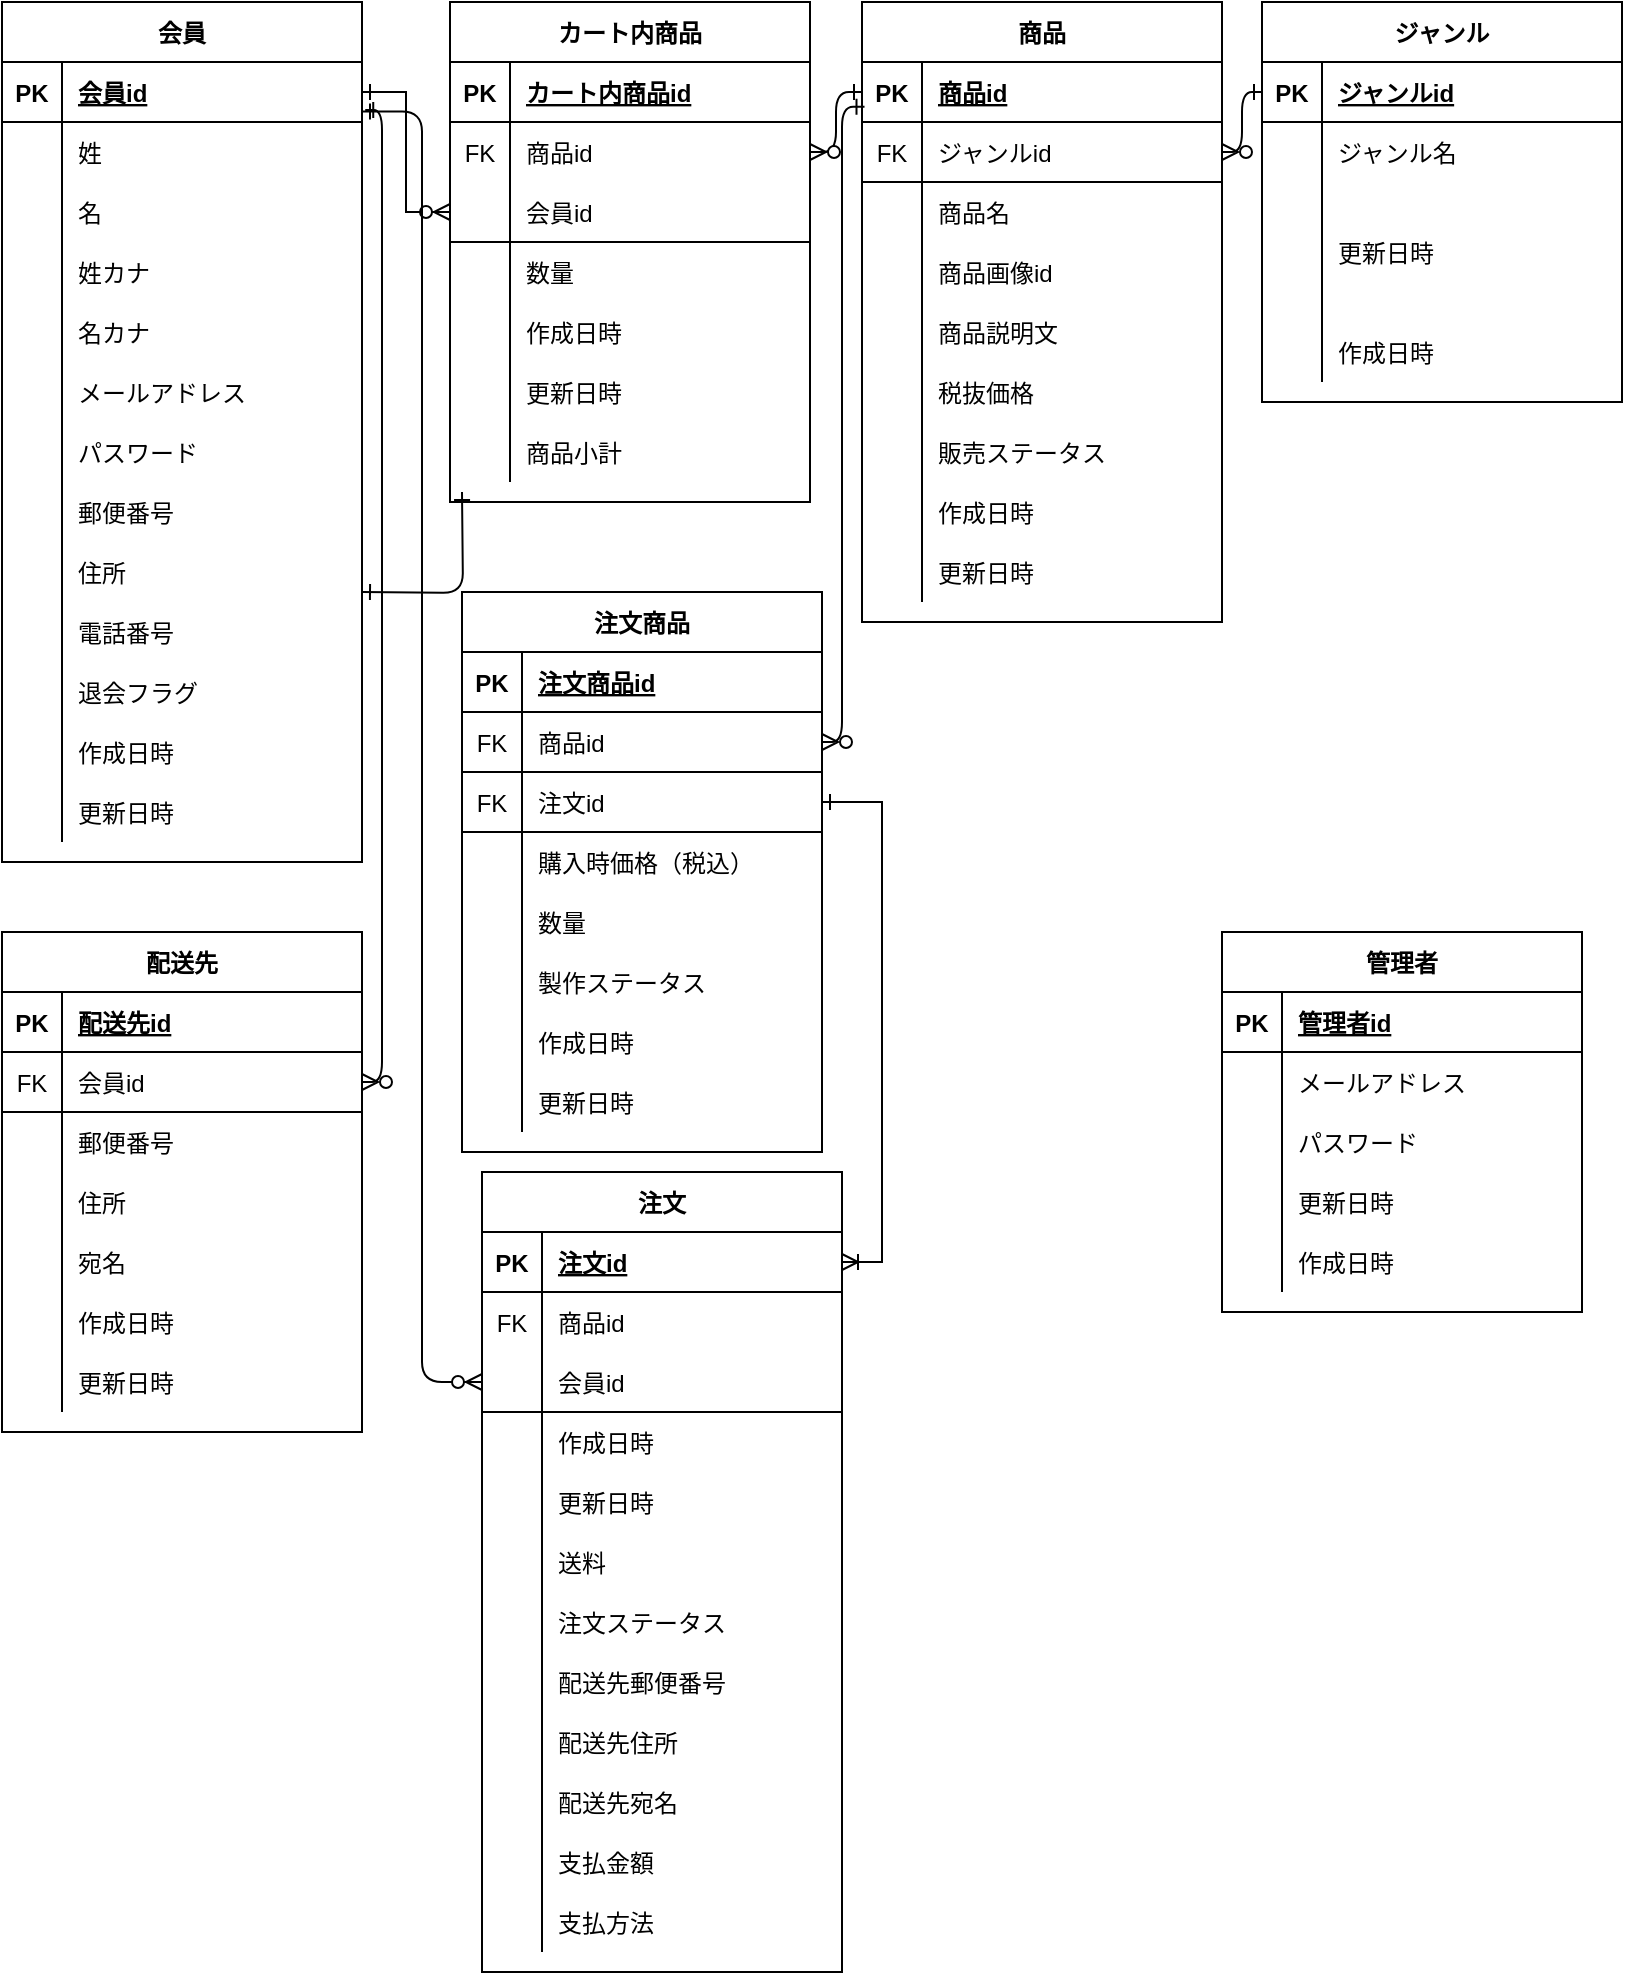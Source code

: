 <mxfile version="14.8.6" type="github">
  <diagram id="K5lIXUT32p8uXnv0bPLn" name="Page-1">
    <mxGraphModel dx="1038" dy="547" grid="1" gridSize="10" guides="1" tooltips="1" connect="1" arrows="1" fold="1" page="1" pageScale="1" pageWidth="827" pageHeight="1169" math="0" shadow="0">
      <root>
        <mxCell id="0" />
        <mxCell id="1" parent="0" />
        <mxCell id="VPEwx-q7KFhS5goN6XgM-53" value="会員" style="shape=table;startSize=30;container=1;collapsible=1;childLayout=tableLayout;fixedRows=1;rowLines=0;fontStyle=1;align=center;resizeLast=1;" parent="1" vertex="1">
          <mxGeometry x="10" y="25" width="180" height="430" as="geometry" />
        </mxCell>
        <mxCell id="VPEwx-q7KFhS5goN6XgM-54" value="" style="shape=partialRectangle;collapsible=0;dropTarget=0;pointerEvents=0;fillColor=none;top=0;left=0;bottom=1;right=0;points=[[0,0.5],[1,0.5]];portConstraint=eastwest;" parent="VPEwx-q7KFhS5goN6XgM-53" vertex="1">
          <mxGeometry y="30" width="180" height="30" as="geometry" />
        </mxCell>
        <mxCell id="VPEwx-q7KFhS5goN6XgM-55" value="PK" style="shape=partialRectangle;connectable=0;fillColor=none;top=0;left=0;bottom=0;right=0;fontStyle=1;overflow=hidden;" parent="VPEwx-q7KFhS5goN6XgM-54" vertex="1">
          <mxGeometry width="30" height="30" as="geometry" />
        </mxCell>
        <mxCell id="VPEwx-q7KFhS5goN6XgM-56" value="会員id" style="shape=partialRectangle;connectable=0;fillColor=none;top=0;left=0;bottom=0;right=0;align=left;spacingLeft=6;fontStyle=5;overflow=hidden;" parent="VPEwx-q7KFhS5goN6XgM-54" vertex="1">
          <mxGeometry x="30" width="150" height="30" as="geometry" />
        </mxCell>
        <mxCell id="VPEwx-q7KFhS5goN6XgM-57" value="" style="shape=partialRectangle;collapsible=0;dropTarget=0;pointerEvents=0;fillColor=none;top=0;left=0;bottom=0;right=0;points=[[0,0.5],[1,0.5]];portConstraint=eastwest;" parent="VPEwx-q7KFhS5goN6XgM-53" vertex="1">
          <mxGeometry y="60" width="180" height="30" as="geometry" />
        </mxCell>
        <mxCell id="VPEwx-q7KFhS5goN6XgM-58" value="" style="shape=partialRectangle;connectable=0;fillColor=none;top=0;left=0;bottom=0;right=0;editable=1;overflow=hidden;" parent="VPEwx-q7KFhS5goN6XgM-57" vertex="1">
          <mxGeometry width="30" height="30" as="geometry" />
        </mxCell>
        <mxCell id="VPEwx-q7KFhS5goN6XgM-59" value="姓" style="shape=partialRectangle;connectable=0;fillColor=none;top=0;left=0;bottom=0;right=0;align=left;spacingLeft=6;overflow=hidden;" parent="VPEwx-q7KFhS5goN6XgM-57" vertex="1">
          <mxGeometry x="30" width="150" height="30" as="geometry" />
        </mxCell>
        <mxCell id="VPEwx-q7KFhS5goN6XgM-60" value="" style="shape=partialRectangle;collapsible=0;dropTarget=0;pointerEvents=0;fillColor=none;top=0;left=0;bottom=0;right=0;points=[[0,0.5],[1,0.5]];portConstraint=eastwest;" parent="VPEwx-q7KFhS5goN6XgM-53" vertex="1">
          <mxGeometry y="90" width="180" height="30" as="geometry" />
        </mxCell>
        <mxCell id="VPEwx-q7KFhS5goN6XgM-61" value="" style="shape=partialRectangle;connectable=0;fillColor=none;top=0;left=0;bottom=0;right=0;editable=1;overflow=hidden;" parent="VPEwx-q7KFhS5goN6XgM-60" vertex="1">
          <mxGeometry width="30" height="30" as="geometry" />
        </mxCell>
        <mxCell id="VPEwx-q7KFhS5goN6XgM-62" value="名" style="shape=partialRectangle;connectable=0;fillColor=none;top=0;left=0;bottom=0;right=0;align=left;spacingLeft=6;overflow=hidden;" parent="VPEwx-q7KFhS5goN6XgM-60" vertex="1">
          <mxGeometry x="30" width="150" height="30" as="geometry" />
        </mxCell>
        <mxCell id="VPEwx-q7KFhS5goN6XgM-44" value="" style="shape=partialRectangle;collapsible=0;dropTarget=0;pointerEvents=0;fillColor=none;top=0;left=0;bottom=0;right=0;points=[[0,0.5],[1,0.5]];portConstraint=eastwest;" parent="VPEwx-q7KFhS5goN6XgM-53" vertex="1">
          <mxGeometry y="120" width="180" height="30" as="geometry" />
        </mxCell>
        <mxCell id="VPEwx-q7KFhS5goN6XgM-45" value="" style="shape=partialRectangle;connectable=0;fillColor=none;top=0;left=0;bottom=0;right=0;editable=1;overflow=hidden;" parent="VPEwx-q7KFhS5goN6XgM-44" vertex="1">
          <mxGeometry width="30" height="30" as="geometry" />
        </mxCell>
        <mxCell id="VPEwx-q7KFhS5goN6XgM-46" value="姓カナ" style="shape=partialRectangle;connectable=0;fillColor=none;top=0;left=0;bottom=0;right=0;align=left;spacingLeft=6;overflow=hidden;" parent="VPEwx-q7KFhS5goN6XgM-44" vertex="1">
          <mxGeometry x="30" width="150" height="30" as="geometry" />
        </mxCell>
        <mxCell id="VPEwx-q7KFhS5goN6XgM-47" value="" style="shape=partialRectangle;collapsible=0;dropTarget=0;pointerEvents=0;fillColor=none;top=0;left=0;bottom=0;right=0;points=[[0,0.5],[1,0.5]];portConstraint=eastwest;" parent="VPEwx-q7KFhS5goN6XgM-53" vertex="1">
          <mxGeometry y="150" width="180" height="30" as="geometry" />
        </mxCell>
        <mxCell id="VPEwx-q7KFhS5goN6XgM-48" value="" style="shape=partialRectangle;connectable=0;fillColor=none;top=0;left=0;bottom=0;right=0;editable=1;overflow=hidden;" parent="VPEwx-q7KFhS5goN6XgM-47" vertex="1">
          <mxGeometry width="30" height="30" as="geometry" />
        </mxCell>
        <mxCell id="VPEwx-q7KFhS5goN6XgM-49" value="名カナ" style="shape=partialRectangle;connectable=0;fillColor=none;top=0;left=0;bottom=0;right=0;align=left;spacingLeft=6;overflow=hidden;" parent="VPEwx-q7KFhS5goN6XgM-47" vertex="1">
          <mxGeometry x="30" width="150" height="30" as="geometry" />
        </mxCell>
        <mxCell id="VPEwx-q7KFhS5goN6XgM-50" value="" style="shape=partialRectangle;collapsible=0;dropTarget=0;pointerEvents=0;fillColor=none;top=0;left=0;bottom=0;right=0;points=[[0,0.5],[1,0.5]];portConstraint=eastwest;" parent="VPEwx-q7KFhS5goN6XgM-53" vertex="1">
          <mxGeometry y="180" width="180" height="30" as="geometry" />
        </mxCell>
        <mxCell id="VPEwx-q7KFhS5goN6XgM-51" value="" style="shape=partialRectangle;connectable=0;fillColor=none;top=0;left=0;bottom=0;right=0;editable=1;overflow=hidden;" parent="VPEwx-q7KFhS5goN6XgM-50" vertex="1">
          <mxGeometry width="30" height="30" as="geometry" />
        </mxCell>
        <mxCell id="VPEwx-q7KFhS5goN6XgM-52" value="メールアドレス" style="shape=partialRectangle;connectable=0;fillColor=none;top=0;left=0;bottom=0;right=0;align=left;spacingLeft=6;overflow=hidden;" parent="VPEwx-q7KFhS5goN6XgM-50" vertex="1">
          <mxGeometry x="30" width="150" height="30" as="geometry" />
        </mxCell>
        <mxCell id="VPEwx-q7KFhS5goN6XgM-218" style="shape=partialRectangle;collapsible=0;dropTarget=0;pointerEvents=0;fillColor=none;top=0;left=0;bottom=0;right=0;points=[[0,0.5],[1,0.5]];portConstraint=eastwest;" parent="VPEwx-q7KFhS5goN6XgM-53" vertex="1">
          <mxGeometry y="210" width="180" height="30" as="geometry" />
        </mxCell>
        <mxCell id="VPEwx-q7KFhS5goN6XgM-219" style="shape=partialRectangle;connectable=0;fillColor=none;top=0;left=0;bottom=0;right=0;editable=1;overflow=hidden;" parent="VPEwx-q7KFhS5goN6XgM-218" vertex="1">
          <mxGeometry width="30" height="30" as="geometry" />
        </mxCell>
        <mxCell id="VPEwx-q7KFhS5goN6XgM-220" value="パスワード" style="shape=partialRectangle;connectable=0;fillColor=none;top=0;left=0;bottom=0;right=0;align=left;spacingLeft=6;overflow=hidden;" parent="VPEwx-q7KFhS5goN6XgM-218" vertex="1">
          <mxGeometry x="30" width="150" height="30" as="geometry" />
        </mxCell>
        <mxCell id="VPEwx-q7KFhS5goN6XgM-215" style="shape=partialRectangle;collapsible=0;dropTarget=0;pointerEvents=0;fillColor=none;top=0;left=0;bottom=0;right=0;points=[[0,0.5],[1,0.5]];portConstraint=eastwest;" parent="VPEwx-q7KFhS5goN6XgM-53" vertex="1">
          <mxGeometry y="240" width="180" height="30" as="geometry" />
        </mxCell>
        <mxCell id="VPEwx-q7KFhS5goN6XgM-216" style="shape=partialRectangle;connectable=0;fillColor=none;top=0;left=0;bottom=0;right=0;editable=1;overflow=hidden;" parent="VPEwx-q7KFhS5goN6XgM-215" vertex="1">
          <mxGeometry width="30" height="30" as="geometry" />
        </mxCell>
        <mxCell id="VPEwx-q7KFhS5goN6XgM-217" value="郵便番号" style="shape=partialRectangle;connectable=0;fillColor=none;top=0;left=0;bottom=0;right=0;align=left;spacingLeft=6;overflow=hidden;" parent="VPEwx-q7KFhS5goN6XgM-215" vertex="1">
          <mxGeometry x="30" width="150" height="30" as="geometry" />
        </mxCell>
        <mxCell id="VPEwx-q7KFhS5goN6XgM-212" style="shape=partialRectangle;collapsible=0;dropTarget=0;pointerEvents=0;fillColor=none;top=0;left=0;bottom=0;right=0;points=[[0,0.5],[1,0.5]];portConstraint=eastwest;" parent="VPEwx-q7KFhS5goN6XgM-53" vertex="1">
          <mxGeometry y="270" width="180" height="30" as="geometry" />
        </mxCell>
        <mxCell id="VPEwx-q7KFhS5goN6XgM-213" style="shape=partialRectangle;connectable=0;fillColor=none;top=0;left=0;bottom=0;right=0;editable=1;overflow=hidden;" parent="VPEwx-q7KFhS5goN6XgM-212" vertex="1">
          <mxGeometry width="30" height="30" as="geometry" />
        </mxCell>
        <mxCell id="VPEwx-q7KFhS5goN6XgM-214" value="住所" style="shape=partialRectangle;connectable=0;fillColor=none;top=0;left=0;bottom=0;right=0;align=left;spacingLeft=6;overflow=hidden;" parent="VPEwx-q7KFhS5goN6XgM-212" vertex="1">
          <mxGeometry x="30" width="150" height="30" as="geometry" />
        </mxCell>
        <mxCell id="VPEwx-q7KFhS5goN6XgM-221" style="shape=partialRectangle;collapsible=0;dropTarget=0;pointerEvents=0;fillColor=none;top=0;left=0;bottom=0;right=0;points=[[0,0.5],[1,0.5]];portConstraint=eastwest;" parent="VPEwx-q7KFhS5goN6XgM-53" vertex="1">
          <mxGeometry y="300" width="180" height="30" as="geometry" />
        </mxCell>
        <mxCell id="VPEwx-q7KFhS5goN6XgM-222" style="shape=partialRectangle;connectable=0;fillColor=none;top=0;left=0;bottom=0;right=0;editable=1;overflow=hidden;" parent="VPEwx-q7KFhS5goN6XgM-221" vertex="1">
          <mxGeometry width="30" height="30" as="geometry" />
        </mxCell>
        <mxCell id="VPEwx-q7KFhS5goN6XgM-223" value="電話番号" style="shape=partialRectangle;connectable=0;fillColor=none;top=0;left=0;bottom=0;right=0;align=left;spacingLeft=6;overflow=hidden;" parent="VPEwx-q7KFhS5goN6XgM-221" vertex="1">
          <mxGeometry x="30" width="150" height="30" as="geometry" />
        </mxCell>
        <mxCell id="VPEwx-q7KFhS5goN6XgM-63" value="" style="shape=partialRectangle;collapsible=0;dropTarget=0;pointerEvents=0;fillColor=none;top=0;left=0;bottom=0;right=0;points=[[0,0.5],[1,0.5]];portConstraint=eastwest;" parent="VPEwx-q7KFhS5goN6XgM-53" vertex="1">
          <mxGeometry y="330" width="180" height="30" as="geometry" />
        </mxCell>
        <mxCell id="VPEwx-q7KFhS5goN6XgM-64" value="" style="shape=partialRectangle;connectable=0;fillColor=none;top=0;left=0;bottom=0;right=0;editable=1;overflow=hidden;" parent="VPEwx-q7KFhS5goN6XgM-63" vertex="1">
          <mxGeometry width="30" height="30" as="geometry" />
        </mxCell>
        <mxCell id="VPEwx-q7KFhS5goN6XgM-65" value="退会フラグ" style="shape=partialRectangle;connectable=0;fillColor=none;top=0;left=0;bottom=0;right=0;align=left;spacingLeft=6;overflow=hidden;" parent="VPEwx-q7KFhS5goN6XgM-63" vertex="1">
          <mxGeometry x="30" width="150" height="30" as="geometry" />
        </mxCell>
        <mxCell id="VPEwx-q7KFhS5goN6XgM-224" style="shape=partialRectangle;collapsible=0;dropTarget=0;pointerEvents=0;fillColor=none;top=0;left=0;bottom=0;right=0;points=[[0,0.5],[1,0.5]];portConstraint=eastwest;" parent="VPEwx-q7KFhS5goN6XgM-53" vertex="1">
          <mxGeometry y="360" width="180" height="30" as="geometry" />
        </mxCell>
        <mxCell id="VPEwx-q7KFhS5goN6XgM-225" style="shape=partialRectangle;connectable=0;fillColor=none;top=0;left=0;bottom=0;right=0;editable=1;overflow=hidden;" parent="VPEwx-q7KFhS5goN6XgM-224" vertex="1">
          <mxGeometry width="30" height="30" as="geometry" />
        </mxCell>
        <mxCell id="VPEwx-q7KFhS5goN6XgM-226" value="作成日時" style="shape=partialRectangle;connectable=0;fillColor=none;top=0;left=0;bottom=0;right=0;align=left;spacingLeft=6;overflow=hidden;" parent="VPEwx-q7KFhS5goN6XgM-224" vertex="1">
          <mxGeometry x="30" width="150" height="30" as="geometry" />
        </mxCell>
        <mxCell id="VPEwx-q7KFhS5goN6XgM-227" style="shape=partialRectangle;collapsible=0;dropTarget=0;pointerEvents=0;fillColor=none;top=0;left=0;bottom=0;right=0;points=[[0,0.5],[1,0.5]];portConstraint=eastwest;" parent="VPEwx-q7KFhS5goN6XgM-53" vertex="1">
          <mxGeometry y="390" width="180" height="30" as="geometry" />
        </mxCell>
        <mxCell id="VPEwx-q7KFhS5goN6XgM-228" style="shape=partialRectangle;connectable=0;fillColor=none;top=0;left=0;bottom=0;right=0;editable=1;overflow=hidden;" parent="VPEwx-q7KFhS5goN6XgM-227" vertex="1">
          <mxGeometry width="30" height="30" as="geometry" />
        </mxCell>
        <mxCell id="VPEwx-q7KFhS5goN6XgM-229" value="更新日時" style="shape=partialRectangle;connectable=0;fillColor=none;top=0;left=0;bottom=0;right=0;align=left;spacingLeft=6;overflow=hidden;" parent="VPEwx-q7KFhS5goN6XgM-227" vertex="1">
          <mxGeometry x="30" width="150" height="30" as="geometry" />
        </mxCell>
        <mxCell id="VPEwx-q7KFhS5goN6XgM-105" value="配送先" style="shape=table;startSize=30;container=1;collapsible=1;childLayout=tableLayout;fixedRows=1;rowLines=0;fontStyle=1;align=center;resizeLast=1;" parent="1" vertex="1">
          <mxGeometry x="10" y="490" width="180" height="250" as="geometry" />
        </mxCell>
        <mxCell id="VPEwx-q7KFhS5goN6XgM-106" value="" style="shape=partialRectangle;collapsible=0;dropTarget=0;pointerEvents=0;fillColor=none;top=0;left=0;bottom=1;right=0;points=[[0,0.5],[1,0.5]];portConstraint=eastwest;" parent="VPEwx-q7KFhS5goN6XgM-105" vertex="1">
          <mxGeometry y="30" width="180" height="30" as="geometry" />
        </mxCell>
        <mxCell id="VPEwx-q7KFhS5goN6XgM-107" value="PK" style="shape=partialRectangle;connectable=0;fillColor=none;top=0;left=0;bottom=0;right=0;fontStyle=1;overflow=hidden;" parent="VPEwx-q7KFhS5goN6XgM-106" vertex="1">
          <mxGeometry width="30" height="30" as="geometry" />
        </mxCell>
        <mxCell id="VPEwx-q7KFhS5goN6XgM-108" value="配送先id" style="shape=partialRectangle;connectable=0;fillColor=none;top=0;left=0;bottom=0;right=0;align=left;spacingLeft=6;fontStyle=5;overflow=hidden;" parent="VPEwx-q7KFhS5goN6XgM-106" vertex="1">
          <mxGeometry x="30" width="150" height="30" as="geometry" />
        </mxCell>
        <mxCell id="VPEwx-q7KFhS5goN6XgM-240" value="" style="shape=partialRectangle;collapsible=0;dropTarget=0;pointerEvents=0;fillColor=none;top=0;left=0;bottom=1;right=0;points=[[0,0.5],[1,0.5]];portConstraint=eastwest;" parent="VPEwx-q7KFhS5goN6XgM-105" vertex="1">
          <mxGeometry y="60" width="180" height="30" as="geometry" />
        </mxCell>
        <mxCell id="VPEwx-q7KFhS5goN6XgM-241" value="FK" style="shape=partialRectangle;connectable=0;fillColor=none;top=0;left=0;bottom=0;right=0;fontStyle=0;overflow=hidden;" parent="VPEwx-q7KFhS5goN6XgM-240" vertex="1">
          <mxGeometry width="30" height="30" as="geometry" />
        </mxCell>
        <mxCell id="VPEwx-q7KFhS5goN6XgM-242" value="会員id" style="shape=partialRectangle;connectable=0;fillColor=none;top=0;left=0;bottom=0;right=0;align=left;spacingLeft=6;fontStyle=0;overflow=hidden;" parent="VPEwx-q7KFhS5goN6XgM-240" vertex="1">
          <mxGeometry x="30" width="150" height="30" as="geometry" />
        </mxCell>
        <mxCell id="VPEwx-q7KFhS5goN6XgM-243" value="" style="shape=partialRectangle;collapsible=0;dropTarget=0;pointerEvents=0;fillColor=none;top=0;left=0;bottom=0;right=0;points=[[0,0.5],[1,0.5]];portConstraint=eastwest;" parent="VPEwx-q7KFhS5goN6XgM-105" vertex="1">
          <mxGeometry y="90" width="180" height="30" as="geometry" />
        </mxCell>
        <mxCell id="VPEwx-q7KFhS5goN6XgM-244" value="" style="shape=partialRectangle;connectable=0;fillColor=none;top=0;left=0;bottom=0;right=0;editable=1;overflow=hidden;" parent="VPEwx-q7KFhS5goN6XgM-243" vertex="1">
          <mxGeometry width="30" height="30" as="geometry" />
        </mxCell>
        <mxCell id="VPEwx-q7KFhS5goN6XgM-245" value="郵便番号" style="shape=partialRectangle;connectable=0;fillColor=none;top=0;left=0;bottom=0;right=0;align=left;spacingLeft=6;overflow=hidden;" parent="VPEwx-q7KFhS5goN6XgM-243" vertex="1">
          <mxGeometry x="30" width="150" height="30" as="geometry" />
        </mxCell>
        <mxCell id="VPEwx-q7KFhS5goN6XgM-246" value="" style="shape=partialRectangle;collapsible=0;dropTarget=0;pointerEvents=0;fillColor=none;top=0;left=0;bottom=0;right=0;points=[[0,0.5],[1,0.5]];portConstraint=eastwest;" parent="VPEwx-q7KFhS5goN6XgM-105" vertex="1">
          <mxGeometry y="120" width="180" height="30" as="geometry" />
        </mxCell>
        <mxCell id="VPEwx-q7KFhS5goN6XgM-247" value="" style="shape=partialRectangle;connectable=0;fillColor=none;top=0;left=0;bottom=0;right=0;editable=1;overflow=hidden;" parent="VPEwx-q7KFhS5goN6XgM-246" vertex="1">
          <mxGeometry width="30" height="30" as="geometry" />
        </mxCell>
        <mxCell id="VPEwx-q7KFhS5goN6XgM-248" value="住所" style="shape=partialRectangle;connectable=0;fillColor=none;top=0;left=0;bottom=0;right=0;align=left;spacingLeft=6;overflow=hidden;" parent="VPEwx-q7KFhS5goN6XgM-246" vertex="1">
          <mxGeometry x="30" width="150" height="30" as="geometry" />
        </mxCell>
        <mxCell id="VPEwx-q7KFhS5goN6XgM-249" value="" style="shape=partialRectangle;collapsible=0;dropTarget=0;pointerEvents=0;fillColor=none;top=0;left=0;bottom=0;right=0;points=[[0,0.5],[1,0.5]];portConstraint=eastwest;" parent="VPEwx-q7KFhS5goN6XgM-105" vertex="1">
          <mxGeometry y="150" width="180" height="30" as="geometry" />
        </mxCell>
        <mxCell id="VPEwx-q7KFhS5goN6XgM-250" value="" style="shape=partialRectangle;connectable=0;fillColor=none;top=0;left=0;bottom=0;right=0;editable=1;overflow=hidden;" parent="VPEwx-q7KFhS5goN6XgM-249" vertex="1">
          <mxGeometry width="30" height="30" as="geometry" />
        </mxCell>
        <mxCell id="VPEwx-q7KFhS5goN6XgM-251" value="宛名" style="shape=partialRectangle;connectable=0;fillColor=none;top=0;left=0;bottom=0;right=0;align=left;spacingLeft=6;overflow=hidden;" parent="VPEwx-q7KFhS5goN6XgM-249" vertex="1">
          <mxGeometry x="30" width="150" height="30" as="geometry" />
        </mxCell>
        <mxCell id="VPEwx-q7KFhS5goN6XgM-112" value="" style="shape=partialRectangle;collapsible=0;dropTarget=0;pointerEvents=0;fillColor=none;top=0;left=0;bottom=0;right=0;points=[[0,0.5],[1,0.5]];portConstraint=eastwest;" parent="VPEwx-q7KFhS5goN6XgM-105" vertex="1">
          <mxGeometry y="180" width="180" height="30" as="geometry" />
        </mxCell>
        <mxCell id="VPEwx-q7KFhS5goN6XgM-113" value="" style="shape=partialRectangle;connectable=0;fillColor=none;top=0;left=0;bottom=0;right=0;editable=1;overflow=hidden;" parent="VPEwx-q7KFhS5goN6XgM-112" vertex="1">
          <mxGeometry width="30" height="30" as="geometry" />
        </mxCell>
        <mxCell id="VPEwx-q7KFhS5goN6XgM-114" value="作成日時" style="shape=partialRectangle;connectable=0;fillColor=none;top=0;left=0;bottom=0;right=0;align=left;spacingLeft=6;overflow=hidden;" parent="VPEwx-q7KFhS5goN6XgM-112" vertex="1">
          <mxGeometry x="30" width="150" height="30" as="geometry" />
        </mxCell>
        <mxCell id="VPEwx-q7KFhS5goN6XgM-115" value="" style="shape=partialRectangle;collapsible=0;dropTarget=0;pointerEvents=0;fillColor=none;top=0;left=0;bottom=0;right=0;points=[[0,0.5],[1,0.5]];portConstraint=eastwest;" parent="VPEwx-q7KFhS5goN6XgM-105" vertex="1">
          <mxGeometry y="210" width="180" height="30" as="geometry" />
        </mxCell>
        <mxCell id="VPEwx-q7KFhS5goN6XgM-116" value="" style="shape=partialRectangle;connectable=0;fillColor=none;top=0;left=0;bottom=0;right=0;editable=1;overflow=hidden;" parent="VPEwx-q7KFhS5goN6XgM-115" vertex="1">
          <mxGeometry width="30" height="30" as="geometry" />
        </mxCell>
        <mxCell id="VPEwx-q7KFhS5goN6XgM-117" value="更新日時" style="shape=partialRectangle;connectable=0;fillColor=none;top=0;left=0;bottom=0;right=0;align=left;spacingLeft=6;overflow=hidden;" parent="VPEwx-q7KFhS5goN6XgM-115" vertex="1">
          <mxGeometry x="30" width="150" height="30" as="geometry" />
        </mxCell>
        <mxCell id="VPEwx-q7KFhS5goN6XgM-131" value="管理者" style="shape=table;startSize=30;container=1;collapsible=1;childLayout=tableLayout;fixedRows=1;rowLines=0;fontStyle=1;align=center;resizeLast=1;" parent="1" vertex="1">
          <mxGeometry x="620" y="490" width="180" height="190" as="geometry" />
        </mxCell>
        <mxCell id="VPEwx-q7KFhS5goN6XgM-132" value="" style="shape=partialRectangle;collapsible=0;dropTarget=0;pointerEvents=0;fillColor=none;top=0;left=0;bottom=1;right=0;points=[[0,0.5],[1,0.5]];portConstraint=eastwest;" parent="VPEwx-q7KFhS5goN6XgM-131" vertex="1">
          <mxGeometry y="30" width="180" height="30" as="geometry" />
        </mxCell>
        <mxCell id="VPEwx-q7KFhS5goN6XgM-133" value="PK" style="shape=partialRectangle;connectable=0;fillColor=none;top=0;left=0;bottom=0;right=0;fontStyle=1;overflow=hidden;" parent="VPEwx-q7KFhS5goN6XgM-132" vertex="1">
          <mxGeometry width="30" height="30" as="geometry" />
        </mxCell>
        <mxCell id="VPEwx-q7KFhS5goN6XgM-134" value="管理者id" style="shape=partialRectangle;connectable=0;fillColor=none;top=0;left=0;bottom=0;right=0;align=left;spacingLeft=6;fontStyle=5;overflow=hidden;" parent="VPEwx-q7KFhS5goN6XgM-132" vertex="1">
          <mxGeometry x="30" width="150" height="30" as="geometry" />
        </mxCell>
        <mxCell id="VPEwx-q7KFhS5goN6XgM-135" value="" style="shape=partialRectangle;collapsible=0;dropTarget=0;pointerEvents=0;fillColor=none;top=0;left=0;bottom=0;right=0;points=[[0,0.5],[1,0.5]];portConstraint=eastwest;" parent="VPEwx-q7KFhS5goN6XgM-131" vertex="1">
          <mxGeometry y="60" width="180" height="30" as="geometry" />
        </mxCell>
        <mxCell id="VPEwx-q7KFhS5goN6XgM-136" value="" style="shape=partialRectangle;connectable=0;fillColor=none;top=0;left=0;bottom=0;right=0;editable=1;overflow=hidden;" parent="VPEwx-q7KFhS5goN6XgM-135" vertex="1">
          <mxGeometry width="30" height="30" as="geometry" />
        </mxCell>
        <mxCell id="VPEwx-q7KFhS5goN6XgM-137" value="メールアドレス" style="shape=partialRectangle;connectable=0;fillColor=none;top=0;left=0;bottom=0;right=0;align=left;spacingLeft=6;overflow=hidden;" parent="VPEwx-q7KFhS5goN6XgM-135" vertex="1">
          <mxGeometry x="30" width="150" height="30" as="geometry" />
        </mxCell>
        <mxCell id="VPEwx-q7KFhS5goN6XgM-138" value="" style="shape=partialRectangle;collapsible=0;dropTarget=0;pointerEvents=0;fillColor=none;top=0;left=0;bottom=0;right=0;points=[[0,0.5],[1,0.5]];portConstraint=eastwest;" parent="VPEwx-q7KFhS5goN6XgM-131" vertex="1">
          <mxGeometry y="90" width="180" height="30" as="geometry" />
        </mxCell>
        <mxCell id="VPEwx-q7KFhS5goN6XgM-139" value="" style="shape=partialRectangle;connectable=0;fillColor=none;top=0;left=0;bottom=0;right=0;editable=1;overflow=hidden;" parent="VPEwx-q7KFhS5goN6XgM-138" vertex="1">
          <mxGeometry width="30" height="30" as="geometry" />
        </mxCell>
        <mxCell id="VPEwx-q7KFhS5goN6XgM-140" value="パスワード" style="shape=partialRectangle;connectable=0;fillColor=none;top=0;left=0;bottom=0;right=0;align=left;spacingLeft=6;overflow=hidden;" parent="VPEwx-q7KFhS5goN6XgM-138" vertex="1">
          <mxGeometry x="30" width="150" height="30" as="geometry" />
        </mxCell>
        <mxCell id="VPEwx-q7KFhS5goN6XgM-141" value="" style="shape=partialRectangle;collapsible=0;dropTarget=0;pointerEvents=0;fillColor=none;top=0;left=0;bottom=0;right=0;points=[[0,0.5],[1,0.5]];portConstraint=eastwest;" parent="VPEwx-q7KFhS5goN6XgM-131" vertex="1">
          <mxGeometry y="120" width="180" height="30" as="geometry" />
        </mxCell>
        <mxCell id="VPEwx-q7KFhS5goN6XgM-142" value="" style="shape=partialRectangle;connectable=0;fillColor=none;top=0;left=0;bottom=0;right=0;editable=1;overflow=hidden;" parent="VPEwx-q7KFhS5goN6XgM-141" vertex="1">
          <mxGeometry width="30" height="30" as="geometry" />
        </mxCell>
        <mxCell id="VPEwx-q7KFhS5goN6XgM-143" value="更新日時" style="shape=partialRectangle;connectable=0;fillColor=none;top=0;left=0;bottom=0;right=0;align=left;spacingLeft=6;overflow=hidden;" parent="VPEwx-q7KFhS5goN6XgM-141" vertex="1">
          <mxGeometry x="30" width="150" height="30" as="geometry" />
        </mxCell>
        <mxCell id="VPEwx-q7KFhS5goN6XgM-236" style="shape=partialRectangle;collapsible=0;dropTarget=0;pointerEvents=0;fillColor=none;top=0;left=0;bottom=0;right=0;points=[[0,0.5],[1,0.5]];portConstraint=eastwest;" parent="VPEwx-q7KFhS5goN6XgM-131" vertex="1">
          <mxGeometry y="150" width="180" height="30" as="geometry" />
        </mxCell>
        <mxCell id="VPEwx-q7KFhS5goN6XgM-237" style="shape=partialRectangle;connectable=0;fillColor=none;top=0;left=0;bottom=0;right=0;editable=1;overflow=hidden;" parent="VPEwx-q7KFhS5goN6XgM-236" vertex="1">
          <mxGeometry width="30" height="30" as="geometry" />
        </mxCell>
        <mxCell id="VPEwx-q7KFhS5goN6XgM-238" value="作成日時" style="shape=partialRectangle;connectable=0;fillColor=none;top=0;left=0;bottom=0;right=0;align=left;spacingLeft=6;overflow=hidden;" parent="VPEwx-q7KFhS5goN6XgM-236" vertex="1">
          <mxGeometry x="30" width="150" height="30" as="geometry" />
        </mxCell>
        <mxCell id="VPEwx-q7KFhS5goN6XgM-157" value="注文" style="shape=table;startSize=30;container=1;collapsible=1;childLayout=tableLayout;fixedRows=1;rowLines=0;fontStyle=1;align=center;resizeLast=1;" parent="1" vertex="1">
          <mxGeometry x="250" y="610" width="180" height="400" as="geometry" />
        </mxCell>
        <mxCell id="VPEwx-q7KFhS5goN6XgM-158" value="" style="shape=partialRectangle;collapsible=0;dropTarget=0;pointerEvents=0;fillColor=none;top=0;left=0;bottom=1;right=0;points=[[0,0.5],[1,0.5]];portConstraint=eastwest;" parent="VPEwx-q7KFhS5goN6XgM-157" vertex="1">
          <mxGeometry y="30" width="180" height="30" as="geometry" />
        </mxCell>
        <mxCell id="VPEwx-q7KFhS5goN6XgM-159" value="PK" style="shape=partialRectangle;connectable=0;fillColor=none;top=0;left=0;bottom=0;right=0;fontStyle=1;overflow=hidden;" parent="VPEwx-q7KFhS5goN6XgM-158" vertex="1">
          <mxGeometry width="30" height="30" as="geometry" />
        </mxCell>
        <mxCell id="VPEwx-q7KFhS5goN6XgM-160" value="注文id" style="shape=partialRectangle;connectable=0;fillColor=none;top=0;left=0;bottom=0;right=0;align=left;spacingLeft=6;fontStyle=5;overflow=hidden;" parent="VPEwx-q7KFhS5goN6XgM-158" vertex="1">
          <mxGeometry x="30" width="150" height="30" as="geometry" />
        </mxCell>
        <mxCell id="VPEwx-q7KFhS5goN6XgM-268" style="shape=partialRectangle;collapsible=0;dropTarget=0;pointerEvents=0;fillColor=none;top=0;left=0;bottom=0;right=0;points=[[0,0.5],[1,0.5]];portConstraint=eastwest;" parent="VPEwx-q7KFhS5goN6XgM-157" vertex="1">
          <mxGeometry y="60" width="180" height="30" as="geometry" />
        </mxCell>
        <mxCell id="VPEwx-q7KFhS5goN6XgM-269" value="FK" style="shape=partialRectangle;connectable=0;fillColor=none;top=0;left=0;bottom=0;right=0;editable=1;overflow=hidden;fontStyle=0" parent="VPEwx-q7KFhS5goN6XgM-268" vertex="1">
          <mxGeometry width="30" height="30" as="geometry" />
        </mxCell>
        <mxCell id="VPEwx-q7KFhS5goN6XgM-270" value="商品id" style="shape=partialRectangle;connectable=0;fillColor=none;top=0;left=0;bottom=0;right=0;align=left;spacingLeft=6;overflow=hidden;" parent="VPEwx-q7KFhS5goN6XgM-268" vertex="1">
          <mxGeometry x="30" width="150" height="30" as="geometry" />
        </mxCell>
        <mxCell id="VPEwx-q7KFhS5goN6XgM-293" value="" style="shape=partialRectangle;collapsible=0;dropTarget=0;pointerEvents=0;fillColor=none;top=0;left=0;bottom=1;right=0;points=[[0,0.5],[1,0.5]];portConstraint=eastwest;" parent="VPEwx-q7KFhS5goN6XgM-157" vertex="1">
          <mxGeometry y="90" width="180" height="30" as="geometry" />
        </mxCell>
        <mxCell id="VPEwx-q7KFhS5goN6XgM-294" value="" style="shape=partialRectangle;connectable=0;fillColor=none;top=0;left=0;bottom=0;right=0;fontStyle=1;overflow=hidden;" parent="VPEwx-q7KFhS5goN6XgM-293" vertex="1">
          <mxGeometry width="30" height="30" as="geometry" />
        </mxCell>
        <mxCell id="VPEwx-q7KFhS5goN6XgM-295" value="会員id" style="shape=partialRectangle;connectable=0;fillColor=none;top=0;left=0;bottom=0;right=0;align=left;spacingLeft=6;fontStyle=0;overflow=hidden;" parent="VPEwx-q7KFhS5goN6XgM-293" vertex="1">
          <mxGeometry x="30" width="150" height="30" as="geometry" />
        </mxCell>
        <mxCell id="VPEwx-q7KFhS5goN6XgM-305" style="shape=partialRectangle;collapsible=0;dropTarget=0;pointerEvents=0;fillColor=none;top=0;left=0;bottom=0;right=0;points=[[0,0.5],[1,0.5]];portConstraint=eastwest;" parent="VPEwx-q7KFhS5goN6XgM-157" vertex="1">
          <mxGeometry y="120" width="180" height="30" as="geometry" />
        </mxCell>
        <mxCell id="VPEwx-q7KFhS5goN6XgM-306" style="shape=partialRectangle;connectable=0;fillColor=none;top=0;left=0;bottom=0;right=0;editable=1;overflow=hidden;" parent="VPEwx-q7KFhS5goN6XgM-305" vertex="1">
          <mxGeometry width="30" height="30" as="geometry" />
        </mxCell>
        <mxCell id="VPEwx-q7KFhS5goN6XgM-307" value="作成日時" style="shape=partialRectangle;connectable=0;fillColor=none;top=0;left=0;bottom=0;right=0;align=left;spacingLeft=6;overflow=hidden;" parent="VPEwx-q7KFhS5goN6XgM-305" vertex="1">
          <mxGeometry x="30" width="150" height="30" as="geometry" />
        </mxCell>
        <mxCell id="VPEwx-q7KFhS5goN6XgM-308" style="shape=partialRectangle;collapsible=0;dropTarget=0;pointerEvents=0;fillColor=none;top=0;left=0;bottom=0;right=0;points=[[0,0.5],[1,0.5]];portConstraint=eastwest;" parent="VPEwx-q7KFhS5goN6XgM-157" vertex="1">
          <mxGeometry y="150" width="180" height="30" as="geometry" />
        </mxCell>
        <mxCell id="VPEwx-q7KFhS5goN6XgM-309" style="shape=partialRectangle;connectable=0;fillColor=none;top=0;left=0;bottom=0;right=0;editable=1;overflow=hidden;" parent="VPEwx-q7KFhS5goN6XgM-308" vertex="1">
          <mxGeometry width="30" height="30" as="geometry" />
        </mxCell>
        <mxCell id="VPEwx-q7KFhS5goN6XgM-310" value="更新日時" style="shape=partialRectangle;connectable=0;fillColor=none;top=0;left=0;bottom=0;right=0;align=left;spacingLeft=6;overflow=hidden;" parent="VPEwx-q7KFhS5goN6XgM-308" vertex="1">
          <mxGeometry x="30" width="150" height="30" as="geometry" />
        </mxCell>
        <mxCell id="XpV1KBTKXz0XhC7y-PUt-13" style="shape=partialRectangle;collapsible=0;dropTarget=0;pointerEvents=0;fillColor=none;top=0;left=0;bottom=0;right=0;points=[[0,0.5],[1,0.5]];portConstraint=eastwest;" parent="VPEwx-q7KFhS5goN6XgM-157" vertex="1">
          <mxGeometry y="180" width="180" height="30" as="geometry" />
        </mxCell>
        <mxCell id="XpV1KBTKXz0XhC7y-PUt-14" style="shape=partialRectangle;connectable=0;fillColor=none;top=0;left=0;bottom=0;right=0;editable=1;overflow=hidden;" parent="XpV1KBTKXz0XhC7y-PUt-13" vertex="1">
          <mxGeometry width="30" height="30" as="geometry" />
        </mxCell>
        <mxCell id="XpV1KBTKXz0XhC7y-PUt-15" value="送料" style="shape=partialRectangle;connectable=0;fillColor=none;top=0;left=0;bottom=0;right=0;align=left;spacingLeft=6;overflow=hidden;" parent="XpV1KBTKXz0XhC7y-PUt-13" vertex="1">
          <mxGeometry x="30" width="150" height="30" as="geometry" />
        </mxCell>
        <mxCell id="VPEwx-q7KFhS5goN6XgM-338" style="shape=partialRectangle;collapsible=0;dropTarget=0;pointerEvents=0;fillColor=none;top=0;left=0;bottom=0;right=0;points=[[0,0.5],[1,0.5]];portConstraint=eastwest;" parent="VPEwx-q7KFhS5goN6XgM-157" vertex="1">
          <mxGeometry y="210" width="180" height="30" as="geometry" />
        </mxCell>
        <mxCell id="VPEwx-q7KFhS5goN6XgM-339" style="shape=partialRectangle;connectable=0;fillColor=none;top=0;left=0;bottom=0;right=0;editable=1;overflow=hidden;" parent="VPEwx-q7KFhS5goN6XgM-338" vertex="1">
          <mxGeometry width="30" height="30" as="geometry" />
        </mxCell>
        <mxCell id="VPEwx-q7KFhS5goN6XgM-340" value="注文ステータス" style="shape=partialRectangle;connectable=0;fillColor=none;top=0;left=0;bottom=0;right=0;align=left;spacingLeft=6;overflow=hidden;" parent="VPEwx-q7KFhS5goN6XgM-338" vertex="1">
          <mxGeometry x="30" width="150" height="30" as="geometry" />
        </mxCell>
        <mxCell id="XpV1KBTKXz0XhC7y-PUt-33" style="shape=partialRectangle;collapsible=0;dropTarget=0;pointerEvents=0;fillColor=none;top=0;left=0;bottom=0;right=0;points=[[0,0.5],[1,0.5]];portConstraint=eastwest;" parent="VPEwx-q7KFhS5goN6XgM-157" vertex="1">
          <mxGeometry y="240" width="180" height="30" as="geometry" />
        </mxCell>
        <mxCell id="XpV1KBTKXz0XhC7y-PUt-34" style="shape=partialRectangle;connectable=0;fillColor=none;top=0;left=0;bottom=0;right=0;editable=1;overflow=hidden;" parent="XpV1KBTKXz0XhC7y-PUt-33" vertex="1">
          <mxGeometry width="30" height="30" as="geometry" />
        </mxCell>
        <mxCell id="XpV1KBTKXz0XhC7y-PUt-35" value="配送先郵便番号" style="shape=partialRectangle;connectable=0;fillColor=none;top=0;left=0;bottom=0;right=0;align=left;spacingLeft=6;overflow=hidden;" parent="XpV1KBTKXz0XhC7y-PUt-33" vertex="1">
          <mxGeometry x="30" width="150" height="30" as="geometry" />
        </mxCell>
        <mxCell id="XpV1KBTKXz0XhC7y-PUt-27" style="shape=partialRectangle;collapsible=0;dropTarget=0;pointerEvents=0;fillColor=none;top=0;left=0;bottom=0;right=0;points=[[0,0.5],[1,0.5]];portConstraint=eastwest;" parent="VPEwx-q7KFhS5goN6XgM-157" vertex="1">
          <mxGeometry y="270" width="180" height="30" as="geometry" />
        </mxCell>
        <mxCell id="XpV1KBTKXz0XhC7y-PUt-28" style="shape=partialRectangle;connectable=0;fillColor=none;top=0;left=0;bottom=0;right=0;editable=1;overflow=hidden;" parent="XpV1KBTKXz0XhC7y-PUt-27" vertex="1">
          <mxGeometry width="30" height="30" as="geometry" />
        </mxCell>
        <mxCell id="XpV1KBTKXz0XhC7y-PUt-29" value="配送先住所" style="shape=partialRectangle;connectable=0;fillColor=none;top=0;left=0;bottom=0;right=0;align=left;spacingLeft=6;overflow=hidden;" parent="XpV1KBTKXz0XhC7y-PUt-27" vertex="1">
          <mxGeometry x="30" width="150" height="30" as="geometry" />
        </mxCell>
        <mxCell id="XpV1KBTKXz0XhC7y-PUt-24" style="shape=partialRectangle;collapsible=0;dropTarget=0;pointerEvents=0;fillColor=none;top=0;left=0;bottom=0;right=0;points=[[0,0.5],[1,0.5]];portConstraint=eastwest;" parent="VPEwx-q7KFhS5goN6XgM-157" vertex="1">
          <mxGeometry y="300" width="180" height="30" as="geometry" />
        </mxCell>
        <mxCell id="XpV1KBTKXz0XhC7y-PUt-25" style="shape=partialRectangle;connectable=0;fillColor=none;top=0;left=0;bottom=0;right=0;editable=1;overflow=hidden;" parent="XpV1KBTKXz0XhC7y-PUt-24" vertex="1">
          <mxGeometry width="30" height="30" as="geometry" />
        </mxCell>
        <mxCell id="XpV1KBTKXz0XhC7y-PUt-26" value="配送先宛名" style="shape=partialRectangle;connectable=0;fillColor=none;top=0;left=0;bottom=0;right=0;align=left;spacingLeft=6;overflow=hidden;" parent="XpV1KBTKXz0XhC7y-PUt-24" vertex="1">
          <mxGeometry x="30" width="150" height="30" as="geometry" />
        </mxCell>
        <mxCell id="VPEwx-q7KFhS5goN6XgM-161" value="" style="shape=partialRectangle;collapsible=0;dropTarget=0;pointerEvents=0;fillColor=none;top=0;left=0;bottom=0;right=0;points=[[0,0.5],[1,0.5]];portConstraint=eastwest;" parent="VPEwx-q7KFhS5goN6XgM-157" vertex="1">
          <mxGeometry y="330" width="180" height="30" as="geometry" />
        </mxCell>
        <mxCell id="VPEwx-q7KFhS5goN6XgM-162" value="" style="shape=partialRectangle;connectable=0;fillColor=none;top=0;left=0;bottom=0;right=0;editable=1;overflow=hidden;" parent="VPEwx-q7KFhS5goN6XgM-161" vertex="1">
          <mxGeometry width="30" height="30" as="geometry" />
        </mxCell>
        <mxCell id="VPEwx-q7KFhS5goN6XgM-163" value="支払金額" style="shape=partialRectangle;connectable=0;fillColor=none;top=0;left=0;bottom=0;right=0;align=left;spacingLeft=6;overflow=hidden;" parent="VPEwx-q7KFhS5goN6XgM-161" vertex="1">
          <mxGeometry x="30" width="150" height="30" as="geometry" />
        </mxCell>
        <mxCell id="VPEwx-q7KFhS5goN6XgM-164" value="" style="shape=partialRectangle;collapsible=0;dropTarget=0;pointerEvents=0;fillColor=none;top=0;left=0;bottom=0;right=0;points=[[0,0.5],[1,0.5]];portConstraint=eastwest;" parent="VPEwx-q7KFhS5goN6XgM-157" vertex="1">
          <mxGeometry y="360" width="180" height="30" as="geometry" />
        </mxCell>
        <mxCell id="VPEwx-q7KFhS5goN6XgM-165" value="" style="shape=partialRectangle;connectable=0;fillColor=none;top=0;left=0;bottom=0;right=0;editable=1;overflow=hidden;" parent="VPEwx-q7KFhS5goN6XgM-164" vertex="1">
          <mxGeometry width="30" height="30" as="geometry" />
        </mxCell>
        <mxCell id="VPEwx-q7KFhS5goN6XgM-166" value="支払方法" style="shape=partialRectangle;connectable=0;fillColor=none;top=0;left=0;bottom=0;right=0;align=left;spacingLeft=6;overflow=hidden;" parent="VPEwx-q7KFhS5goN6XgM-164" vertex="1">
          <mxGeometry x="30" width="150" height="30" as="geometry" />
        </mxCell>
        <mxCell id="VPEwx-q7KFhS5goN6XgM-170" value="ジャンル" style="shape=table;startSize=30;container=1;collapsible=1;childLayout=tableLayout;fixedRows=1;rowLines=0;fontStyle=1;align=center;resizeLast=1;" parent="1" vertex="1">
          <mxGeometry x="640" y="25" width="180" height="200" as="geometry" />
        </mxCell>
        <mxCell id="VPEwx-q7KFhS5goN6XgM-171" value="" style="shape=partialRectangle;collapsible=0;dropTarget=0;pointerEvents=0;fillColor=none;top=0;left=0;bottom=1;right=0;points=[[0,0.5],[1,0.5]];portConstraint=eastwest;" parent="VPEwx-q7KFhS5goN6XgM-170" vertex="1">
          <mxGeometry y="30" width="180" height="30" as="geometry" />
        </mxCell>
        <mxCell id="VPEwx-q7KFhS5goN6XgM-172" value="PK" style="shape=partialRectangle;connectable=0;fillColor=none;top=0;left=0;bottom=0;right=0;fontStyle=1;overflow=hidden;" parent="VPEwx-q7KFhS5goN6XgM-171" vertex="1">
          <mxGeometry width="30" height="30" as="geometry" />
        </mxCell>
        <mxCell id="VPEwx-q7KFhS5goN6XgM-173" value="ジャンルid" style="shape=partialRectangle;connectable=0;fillColor=none;top=0;left=0;bottom=0;right=0;align=left;spacingLeft=6;fontStyle=5;overflow=hidden;" parent="VPEwx-q7KFhS5goN6XgM-171" vertex="1">
          <mxGeometry x="30" width="150" height="30" as="geometry" />
        </mxCell>
        <mxCell id="VPEwx-q7KFhS5goN6XgM-174" value="" style="shape=partialRectangle;collapsible=0;dropTarget=0;pointerEvents=0;fillColor=none;top=0;left=0;bottom=0;right=0;points=[[0,0.5],[1,0.5]];portConstraint=eastwest;" parent="VPEwx-q7KFhS5goN6XgM-170" vertex="1">
          <mxGeometry y="60" width="180" height="30" as="geometry" />
        </mxCell>
        <mxCell id="VPEwx-q7KFhS5goN6XgM-175" value="" style="shape=partialRectangle;connectable=0;fillColor=none;top=0;left=0;bottom=0;right=0;editable=1;overflow=hidden;" parent="VPEwx-q7KFhS5goN6XgM-174" vertex="1">
          <mxGeometry width="30" height="30" as="geometry" />
        </mxCell>
        <mxCell id="VPEwx-q7KFhS5goN6XgM-176" value="ジャンル名" style="shape=partialRectangle;connectable=0;fillColor=none;top=0;left=0;bottom=0;right=0;align=left;spacingLeft=6;overflow=hidden;" parent="VPEwx-q7KFhS5goN6XgM-174" vertex="1">
          <mxGeometry x="30" width="150" height="30" as="geometry" />
        </mxCell>
        <mxCell id="VPEwx-q7KFhS5goN6XgM-177" value="" style="shape=partialRectangle;collapsible=0;dropTarget=0;pointerEvents=0;fillColor=none;top=0;left=0;bottom=0;right=0;points=[[0,0.5],[1,0.5]];portConstraint=eastwest;" parent="VPEwx-q7KFhS5goN6XgM-170" vertex="1">
          <mxGeometry y="90" width="180" height="70" as="geometry" />
        </mxCell>
        <mxCell id="VPEwx-q7KFhS5goN6XgM-178" value="" style="shape=partialRectangle;connectable=0;fillColor=none;top=0;left=0;bottom=0;right=0;editable=1;overflow=hidden;" parent="VPEwx-q7KFhS5goN6XgM-177" vertex="1">
          <mxGeometry width="30" height="70" as="geometry" />
        </mxCell>
        <mxCell id="VPEwx-q7KFhS5goN6XgM-179" value="更新日時" style="shape=partialRectangle;connectable=0;fillColor=none;top=0;left=0;bottom=0;right=0;align=left;spacingLeft=6;overflow=hidden;" parent="VPEwx-q7KFhS5goN6XgM-177" vertex="1">
          <mxGeometry x="30" width="150" height="70" as="geometry" />
        </mxCell>
        <mxCell id="VPEwx-q7KFhS5goN6XgM-180" value="" style="shape=partialRectangle;collapsible=0;dropTarget=0;pointerEvents=0;fillColor=none;top=0;left=0;bottom=0;right=0;points=[[0,0.5],[1,0.5]];portConstraint=eastwest;" parent="VPEwx-q7KFhS5goN6XgM-170" vertex="1">
          <mxGeometry y="160" width="180" height="30" as="geometry" />
        </mxCell>
        <mxCell id="VPEwx-q7KFhS5goN6XgM-181" value="" style="shape=partialRectangle;connectable=0;fillColor=none;top=0;left=0;bottom=0;right=0;editable=1;overflow=hidden;" parent="VPEwx-q7KFhS5goN6XgM-180" vertex="1">
          <mxGeometry width="30" height="30" as="geometry" />
        </mxCell>
        <mxCell id="VPEwx-q7KFhS5goN6XgM-182" value="作成日時" style="shape=partialRectangle;connectable=0;fillColor=none;top=0;left=0;bottom=0;right=0;align=left;spacingLeft=6;overflow=hidden;" parent="VPEwx-q7KFhS5goN6XgM-180" vertex="1">
          <mxGeometry x="30" width="150" height="30" as="geometry" />
        </mxCell>
        <mxCell id="VPEwx-q7KFhS5goN6XgM-183" value="商品" style="shape=table;startSize=30;container=1;collapsible=1;childLayout=tableLayout;fixedRows=1;rowLines=0;fontStyle=1;align=center;resizeLast=1;" parent="1" vertex="1">
          <mxGeometry x="440" y="25" width="180" height="310" as="geometry" />
        </mxCell>
        <mxCell id="VPEwx-q7KFhS5goN6XgM-184" value="" style="shape=partialRectangle;collapsible=0;dropTarget=0;pointerEvents=0;fillColor=none;top=0;left=0;bottom=1;right=0;points=[[0,0.5],[1,0.5]];portConstraint=eastwest;" parent="VPEwx-q7KFhS5goN6XgM-183" vertex="1">
          <mxGeometry y="30" width="180" height="30" as="geometry" />
        </mxCell>
        <mxCell id="VPEwx-q7KFhS5goN6XgM-185" value="PK" style="shape=partialRectangle;connectable=0;fillColor=none;top=0;left=0;bottom=0;right=0;fontStyle=1;overflow=hidden;" parent="VPEwx-q7KFhS5goN6XgM-184" vertex="1">
          <mxGeometry width="30" height="30" as="geometry" />
        </mxCell>
        <mxCell id="VPEwx-q7KFhS5goN6XgM-186" value="商品id" style="shape=partialRectangle;connectable=0;fillColor=none;top=0;left=0;bottom=0;right=0;align=left;spacingLeft=6;fontStyle=5;overflow=hidden;" parent="VPEwx-q7KFhS5goN6XgM-184" vertex="1">
          <mxGeometry x="30" width="150" height="30" as="geometry" />
        </mxCell>
        <mxCell id="VPEwx-q7KFhS5goN6XgM-15" value="" style="shape=partialRectangle;collapsible=0;dropTarget=0;pointerEvents=0;fillColor=none;top=0;left=0;bottom=1;right=0;points=[[0,0.5],[1,0.5]];portConstraint=eastwest;" parent="VPEwx-q7KFhS5goN6XgM-183" vertex="1">
          <mxGeometry y="60" width="180" height="30" as="geometry" />
        </mxCell>
        <mxCell id="VPEwx-q7KFhS5goN6XgM-16" value="FK" style="shape=partialRectangle;connectable=0;fillColor=none;top=0;left=0;bottom=0;right=0;fontStyle=0;overflow=hidden;" parent="VPEwx-q7KFhS5goN6XgM-15" vertex="1">
          <mxGeometry width="30" height="30" as="geometry" />
        </mxCell>
        <mxCell id="VPEwx-q7KFhS5goN6XgM-17" value="ジャンルid" style="shape=partialRectangle;connectable=0;fillColor=none;top=0;left=0;bottom=0;right=0;align=left;spacingLeft=6;fontStyle=0;overflow=hidden;" parent="VPEwx-q7KFhS5goN6XgM-15" vertex="1">
          <mxGeometry x="30" width="150" height="30" as="geometry" />
        </mxCell>
        <mxCell id="VPEwx-q7KFhS5goN6XgM-18" value="" style="shape=partialRectangle;collapsible=0;dropTarget=0;pointerEvents=0;fillColor=none;top=0;left=0;bottom=0;right=0;points=[[0,0.5],[1,0.5]];portConstraint=eastwest;" parent="VPEwx-q7KFhS5goN6XgM-183" vertex="1">
          <mxGeometry y="90" width="180" height="30" as="geometry" />
        </mxCell>
        <mxCell id="VPEwx-q7KFhS5goN6XgM-19" value="" style="shape=partialRectangle;connectable=0;fillColor=none;top=0;left=0;bottom=0;right=0;editable=1;overflow=hidden;" parent="VPEwx-q7KFhS5goN6XgM-18" vertex="1">
          <mxGeometry width="30" height="30" as="geometry" />
        </mxCell>
        <mxCell id="VPEwx-q7KFhS5goN6XgM-20" value="商品名" style="shape=partialRectangle;connectable=0;fillColor=none;top=0;left=0;bottom=0;right=0;align=left;spacingLeft=6;overflow=hidden;" parent="VPEwx-q7KFhS5goN6XgM-18" vertex="1">
          <mxGeometry x="30" width="150" height="30" as="geometry" />
        </mxCell>
        <mxCell id="VPEwx-q7KFhS5goN6XgM-21" value="" style="shape=partialRectangle;collapsible=0;dropTarget=0;pointerEvents=0;fillColor=none;top=0;left=0;bottom=0;right=0;points=[[0,0.5],[1,0.5]];portConstraint=eastwest;" parent="VPEwx-q7KFhS5goN6XgM-183" vertex="1">
          <mxGeometry y="120" width="180" height="30" as="geometry" />
        </mxCell>
        <mxCell id="VPEwx-q7KFhS5goN6XgM-22" value="" style="shape=partialRectangle;connectable=0;fillColor=none;top=0;left=0;bottom=0;right=0;editable=1;overflow=hidden;" parent="VPEwx-q7KFhS5goN6XgM-21" vertex="1">
          <mxGeometry width="30" height="30" as="geometry" />
        </mxCell>
        <mxCell id="VPEwx-q7KFhS5goN6XgM-23" value="商品画像id" style="shape=partialRectangle;connectable=0;fillColor=none;top=0;left=0;bottom=0;right=0;align=left;spacingLeft=6;overflow=hidden;" parent="VPEwx-q7KFhS5goN6XgM-21" vertex="1">
          <mxGeometry x="30" width="150" height="30" as="geometry" />
        </mxCell>
        <mxCell id="VPEwx-q7KFhS5goN6XgM-24" value="" style="shape=partialRectangle;collapsible=0;dropTarget=0;pointerEvents=0;fillColor=none;top=0;left=0;bottom=0;right=0;points=[[0,0.5],[1,0.5]];portConstraint=eastwest;" parent="VPEwx-q7KFhS5goN6XgM-183" vertex="1">
          <mxGeometry y="150" width="180" height="30" as="geometry" />
        </mxCell>
        <mxCell id="VPEwx-q7KFhS5goN6XgM-25" value="" style="shape=partialRectangle;connectable=0;fillColor=none;top=0;left=0;bottom=0;right=0;editable=1;overflow=hidden;" parent="VPEwx-q7KFhS5goN6XgM-24" vertex="1">
          <mxGeometry width="30" height="30" as="geometry" />
        </mxCell>
        <mxCell id="VPEwx-q7KFhS5goN6XgM-26" value="商品説明文" style="shape=partialRectangle;connectable=0;fillColor=none;top=0;left=0;bottom=0;right=0;align=left;spacingLeft=6;overflow=hidden;" parent="VPEwx-q7KFhS5goN6XgM-24" vertex="1">
          <mxGeometry x="30" width="150" height="30" as="geometry" />
        </mxCell>
        <mxCell id="VPEwx-q7KFhS5goN6XgM-284" style="shape=partialRectangle;collapsible=0;dropTarget=0;pointerEvents=0;fillColor=none;top=0;left=0;bottom=0;right=0;points=[[0,0.5],[1,0.5]];portConstraint=eastwest;" parent="VPEwx-q7KFhS5goN6XgM-183" vertex="1">
          <mxGeometry y="180" width="180" height="30" as="geometry" />
        </mxCell>
        <mxCell id="VPEwx-q7KFhS5goN6XgM-285" style="shape=partialRectangle;connectable=0;fillColor=none;top=0;left=0;bottom=0;right=0;editable=1;overflow=hidden;" parent="VPEwx-q7KFhS5goN6XgM-284" vertex="1">
          <mxGeometry width="30" height="30" as="geometry" />
        </mxCell>
        <mxCell id="VPEwx-q7KFhS5goN6XgM-286" value="税抜価格" style="shape=partialRectangle;connectable=0;fillColor=none;top=0;left=0;bottom=0;right=0;align=left;spacingLeft=6;overflow=hidden;" parent="VPEwx-q7KFhS5goN6XgM-284" vertex="1">
          <mxGeometry x="30" width="150" height="30" as="geometry" />
        </mxCell>
        <mxCell id="VPEwx-q7KFhS5goN6XgM-233" style="shape=partialRectangle;collapsible=0;dropTarget=0;pointerEvents=0;fillColor=none;top=0;left=0;bottom=0;right=0;points=[[0,0.5],[1,0.5]];portConstraint=eastwest;" parent="VPEwx-q7KFhS5goN6XgM-183" vertex="1">
          <mxGeometry y="210" width="180" height="30" as="geometry" />
        </mxCell>
        <mxCell id="VPEwx-q7KFhS5goN6XgM-234" style="shape=partialRectangle;connectable=0;fillColor=none;top=0;left=0;bottom=0;right=0;editable=1;overflow=hidden;" parent="VPEwx-q7KFhS5goN6XgM-233" vertex="1">
          <mxGeometry width="30" height="30" as="geometry" />
        </mxCell>
        <mxCell id="VPEwx-q7KFhS5goN6XgM-235" value="販売ステータス" style="shape=partialRectangle;connectable=0;fillColor=none;top=0;left=0;bottom=0;right=0;align=left;spacingLeft=6;overflow=hidden;" parent="VPEwx-q7KFhS5goN6XgM-233" vertex="1">
          <mxGeometry x="30" width="150" height="30" as="geometry" />
        </mxCell>
        <mxCell id="VPEwx-q7KFhS5goN6XgM-230" style="shape=partialRectangle;collapsible=0;dropTarget=0;pointerEvents=0;fillColor=none;top=0;left=0;bottom=0;right=0;points=[[0,0.5],[1,0.5]];portConstraint=eastwest;" parent="VPEwx-q7KFhS5goN6XgM-183" vertex="1">
          <mxGeometry y="240" width="180" height="30" as="geometry" />
        </mxCell>
        <mxCell id="VPEwx-q7KFhS5goN6XgM-231" style="shape=partialRectangle;connectable=0;fillColor=none;top=0;left=0;bottom=0;right=0;editable=1;overflow=hidden;" parent="VPEwx-q7KFhS5goN6XgM-230" vertex="1">
          <mxGeometry width="30" height="30" as="geometry" />
        </mxCell>
        <mxCell id="VPEwx-q7KFhS5goN6XgM-232" value="作成日時" style="shape=partialRectangle;connectable=0;fillColor=none;top=0;left=0;bottom=0;right=0;align=left;spacingLeft=6;overflow=hidden;" parent="VPEwx-q7KFhS5goN6XgM-230" vertex="1">
          <mxGeometry x="30" width="150" height="30" as="geometry" />
        </mxCell>
        <mxCell id="VPEwx-q7KFhS5goN6XgM-193" value="" style="shape=partialRectangle;collapsible=0;dropTarget=0;pointerEvents=0;fillColor=none;top=0;left=0;bottom=0;right=0;points=[[0,0.5],[1,0.5]];portConstraint=eastwest;" parent="VPEwx-q7KFhS5goN6XgM-183" vertex="1">
          <mxGeometry y="270" width="180" height="30" as="geometry" />
        </mxCell>
        <mxCell id="VPEwx-q7KFhS5goN6XgM-194" value="" style="shape=partialRectangle;connectable=0;fillColor=none;top=0;left=0;bottom=0;right=0;editable=1;overflow=hidden;" parent="VPEwx-q7KFhS5goN6XgM-193" vertex="1">
          <mxGeometry width="30" height="30" as="geometry" />
        </mxCell>
        <mxCell id="VPEwx-q7KFhS5goN6XgM-195" value="更新日時" style="shape=partialRectangle;connectable=0;fillColor=none;top=0;left=0;bottom=0;right=0;align=left;spacingLeft=6;overflow=hidden;" parent="VPEwx-q7KFhS5goN6XgM-193" vertex="1">
          <mxGeometry x="30" width="150" height="30" as="geometry" />
        </mxCell>
        <mxCell id="VPEwx-q7KFhS5goN6XgM-196" value="カート内商品" style="shape=table;startSize=30;container=1;collapsible=1;childLayout=tableLayout;fixedRows=1;rowLines=0;fontStyle=1;align=center;resizeLast=1;" parent="1" vertex="1">
          <mxGeometry x="234" y="25" width="180" height="250" as="geometry" />
        </mxCell>
        <mxCell id="VPEwx-q7KFhS5goN6XgM-197" value="" style="shape=partialRectangle;collapsible=0;dropTarget=0;pointerEvents=0;fillColor=none;top=0;left=0;bottom=1;right=0;points=[[0,0.5],[1,0.5]];portConstraint=eastwest;" parent="VPEwx-q7KFhS5goN6XgM-196" vertex="1">
          <mxGeometry y="30" width="180" height="30" as="geometry" />
        </mxCell>
        <mxCell id="VPEwx-q7KFhS5goN6XgM-198" value="PK" style="shape=partialRectangle;connectable=0;fillColor=none;top=0;left=0;bottom=0;right=0;fontStyle=1;overflow=hidden;" parent="VPEwx-q7KFhS5goN6XgM-197" vertex="1">
          <mxGeometry width="30" height="30" as="geometry" />
        </mxCell>
        <mxCell id="VPEwx-q7KFhS5goN6XgM-199" value="カート内商品id" style="shape=partialRectangle;connectable=0;fillColor=none;top=0;left=0;bottom=0;right=0;align=left;spacingLeft=6;fontStyle=5;overflow=hidden;" parent="VPEwx-q7KFhS5goN6XgM-197" vertex="1">
          <mxGeometry x="30" width="150" height="30" as="geometry" />
        </mxCell>
        <mxCell id="VPEwx-q7KFhS5goN6XgM-209" style="shape=partialRectangle;collapsible=0;dropTarget=0;pointerEvents=0;fillColor=none;top=0;left=0;bottom=0;right=0;points=[[0,0.5],[1,0.5]];portConstraint=eastwest;" parent="VPEwx-q7KFhS5goN6XgM-196" vertex="1">
          <mxGeometry y="60" width="180" height="30" as="geometry" />
        </mxCell>
        <mxCell id="VPEwx-q7KFhS5goN6XgM-210" value="FK" style="shape=partialRectangle;connectable=0;fillColor=none;top=0;left=0;bottom=0;right=0;editable=1;overflow=hidden;" parent="VPEwx-q7KFhS5goN6XgM-209" vertex="1">
          <mxGeometry width="30" height="30" as="geometry" />
        </mxCell>
        <mxCell id="VPEwx-q7KFhS5goN6XgM-211" value="商品id" style="shape=partialRectangle;connectable=0;fillColor=none;top=0;left=0;bottom=0;right=0;align=left;spacingLeft=6;overflow=hidden;" parent="VPEwx-q7KFhS5goN6XgM-209" vertex="1">
          <mxGeometry x="30" width="150" height="30" as="geometry" />
        </mxCell>
        <mxCell id="VPEwx-q7KFhS5goN6XgM-28" value="" style="shape=partialRectangle;collapsible=0;dropTarget=0;pointerEvents=0;fillColor=none;top=0;left=0;bottom=1;right=0;points=[[0,0.5],[1,0.5]];portConstraint=eastwest;" parent="VPEwx-q7KFhS5goN6XgM-196" vertex="1">
          <mxGeometry y="90" width="180" height="30" as="geometry" />
        </mxCell>
        <mxCell id="VPEwx-q7KFhS5goN6XgM-29" value="" style="shape=partialRectangle;connectable=0;fillColor=none;top=0;left=0;bottom=0;right=0;fontStyle=1;overflow=hidden;" parent="VPEwx-q7KFhS5goN6XgM-28" vertex="1">
          <mxGeometry width="30" height="30" as="geometry" />
        </mxCell>
        <mxCell id="VPEwx-q7KFhS5goN6XgM-30" value="会員id" style="shape=partialRectangle;connectable=0;fillColor=none;top=0;left=0;bottom=0;right=0;align=left;spacingLeft=6;fontStyle=0;overflow=hidden;" parent="VPEwx-q7KFhS5goN6XgM-28" vertex="1">
          <mxGeometry x="30" width="150" height="30" as="geometry" />
        </mxCell>
        <mxCell id="VPEwx-q7KFhS5goN6XgM-31" value="" style="shape=partialRectangle;collapsible=0;dropTarget=0;pointerEvents=0;fillColor=none;top=0;left=0;bottom=0;right=0;points=[[0,0.5],[1,0.5]];portConstraint=eastwest;" parent="VPEwx-q7KFhS5goN6XgM-196" vertex="1">
          <mxGeometry y="120" width="180" height="30" as="geometry" />
        </mxCell>
        <mxCell id="VPEwx-q7KFhS5goN6XgM-32" value="" style="shape=partialRectangle;connectable=0;fillColor=none;top=0;left=0;bottom=0;right=0;editable=1;overflow=hidden;" parent="VPEwx-q7KFhS5goN6XgM-31" vertex="1">
          <mxGeometry width="30" height="30" as="geometry" />
        </mxCell>
        <mxCell id="VPEwx-q7KFhS5goN6XgM-33" value="数量" style="shape=partialRectangle;connectable=0;fillColor=none;top=0;left=0;bottom=0;right=0;align=left;spacingLeft=6;overflow=hidden;" parent="VPEwx-q7KFhS5goN6XgM-31" vertex="1">
          <mxGeometry x="30" width="150" height="30" as="geometry" />
        </mxCell>
        <mxCell id="VPEwx-q7KFhS5goN6XgM-34" value="" style="shape=partialRectangle;collapsible=0;dropTarget=0;pointerEvents=0;fillColor=none;top=0;left=0;bottom=0;right=0;points=[[0,0.5],[1,0.5]];portConstraint=eastwest;" parent="VPEwx-q7KFhS5goN6XgM-196" vertex="1">
          <mxGeometry y="150" width="180" height="30" as="geometry" />
        </mxCell>
        <mxCell id="VPEwx-q7KFhS5goN6XgM-35" value="" style="shape=partialRectangle;connectable=0;fillColor=none;top=0;left=0;bottom=0;right=0;editable=1;overflow=hidden;" parent="VPEwx-q7KFhS5goN6XgM-34" vertex="1">
          <mxGeometry width="30" height="30" as="geometry" />
        </mxCell>
        <mxCell id="VPEwx-q7KFhS5goN6XgM-36" value="作成日時" style="shape=partialRectangle;connectable=0;fillColor=none;top=0;left=0;bottom=0;right=0;align=left;spacingLeft=6;overflow=hidden;" parent="VPEwx-q7KFhS5goN6XgM-34" vertex="1">
          <mxGeometry x="30" width="150" height="30" as="geometry" />
        </mxCell>
        <mxCell id="VPEwx-q7KFhS5goN6XgM-37" value="" style="shape=partialRectangle;collapsible=0;dropTarget=0;pointerEvents=0;fillColor=none;top=0;left=0;bottom=0;right=0;points=[[0,0.5],[1,0.5]];portConstraint=eastwest;" parent="VPEwx-q7KFhS5goN6XgM-196" vertex="1">
          <mxGeometry y="180" width="180" height="30" as="geometry" />
        </mxCell>
        <mxCell id="VPEwx-q7KFhS5goN6XgM-38" value="" style="shape=partialRectangle;connectable=0;fillColor=none;top=0;left=0;bottom=0;right=0;editable=1;overflow=hidden;" parent="VPEwx-q7KFhS5goN6XgM-37" vertex="1">
          <mxGeometry width="30" height="30" as="geometry" />
        </mxCell>
        <mxCell id="VPEwx-q7KFhS5goN6XgM-39" value="更新日時" style="shape=partialRectangle;connectable=0;fillColor=none;top=0;left=0;bottom=0;right=0;align=left;spacingLeft=6;overflow=hidden;" parent="VPEwx-q7KFhS5goN6XgM-37" vertex="1">
          <mxGeometry x="30" width="150" height="30" as="geometry" />
        </mxCell>
        <mxCell id="VPEwx-q7KFhS5goN6XgM-281" style="shape=partialRectangle;collapsible=0;dropTarget=0;pointerEvents=0;fillColor=none;top=0;left=0;bottom=0;right=0;points=[[0,0.5],[1,0.5]];portConstraint=eastwest;" parent="VPEwx-q7KFhS5goN6XgM-196" vertex="1">
          <mxGeometry y="210" width="180" height="30" as="geometry" />
        </mxCell>
        <mxCell id="VPEwx-q7KFhS5goN6XgM-282" style="shape=partialRectangle;connectable=0;fillColor=none;top=0;left=0;bottom=0;right=0;editable=1;overflow=hidden;" parent="VPEwx-q7KFhS5goN6XgM-281" vertex="1">
          <mxGeometry width="30" height="30" as="geometry" />
        </mxCell>
        <mxCell id="VPEwx-q7KFhS5goN6XgM-283" value="商品小計" style="shape=partialRectangle;connectable=0;fillColor=none;top=0;left=0;bottom=0;right=0;align=left;spacingLeft=6;overflow=hidden;" parent="VPEwx-q7KFhS5goN6XgM-281" vertex="1">
          <mxGeometry x="30" width="150" height="30" as="geometry" />
        </mxCell>
        <mxCell id="VPEwx-q7KFhS5goN6XgM-289" value="" style="endArrow=ERone;html=1;endFill=0;startArrow=ERone;startFill=0;edgeStyle=orthogonalEdgeStyle;" parent="1" edge="1">
          <mxGeometry width="50" height="50" relative="1" as="geometry">
            <mxPoint x="190" y="320" as="sourcePoint" />
            <mxPoint x="240" y="270" as="targetPoint" />
          </mxGeometry>
        </mxCell>
        <mxCell id="VPEwx-q7KFhS5goN6XgM-312" value="" style="endArrow=ERone;html=1;exitX=1;exitY=0.5;exitDx=0;exitDy=0;startArrow=ERzeroToMany;startFill=1;endFill=0;edgeStyle=orthogonalEdgeStyle;entryX=1.009;entryY=0.8;entryDx=0;entryDy=0;entryPerimeter=0;" parent="1" source="VPEwx-q7KFhS5goN6XgM-240" target="VPEwx-q7KFhS5goN6XgM-54" edge="1">
          <mxGeometry width="50" height="50" relative="1" as="geometry">
            <mxPoint x="390" y="390" as="sourcePoint" />
            <mxPoint x="220" y="160" as="targetPoint" />
          </mxGeometry>
        </mxCell>
        <mxCell id="VPEwx-q7KFhS5goN6XgM-314" value="" style="endArrow=ERone;html=1;entryX=0;entryY=0.5;entryDx=0;entryDy=0;exitX=1;exitY=0.5;exitDx=0;exitDy=0;startArrow=ERzeroToMany;startFill=1;endFill=0;edgeStyle=orthogonalEdgeStyle;" parent="1" source="VPEwx-q7KFhS5goN6XgM-15" target="VPEwx-q7KFhS5goN6XgM-171" edge="1">
          <mxGeometry width="50" height="50" relative="1" as="geometry">
            <mxPoint x="390" y="290" as="sourcePoint" />
            <mxPoint x="440" y="240" as="targetPoint" />
          </mxGeometry>
        </mxCell>
        <mxCell id="VPEwx-q7KFhS5goN6XgM-315" value="" style="endArrow=ERone;html=1;entryX=0;entryY=0.5;entryDx=0;entryDy=0;exitX=1;exitY=0.5;exitDx=0;exitDy=0;endFill=0;edgeStyle=orthogonalEdgeStyle;startArrow=ERzeroToMany;startFill=1;" parent="1" source="VPEwx-q7KFhS5goN6XgM-209" target="VPEwx-q7KFhS5goN6XgM-184" edge="1">
          <mxGeometry width="50" height="50" relative="1" as="geometry">
            <mxPoint x="390" y="260" as="sourcePoint" />
            <mxPoint x="440" y="210" as="targetPoint" />
          </mxGeometry>
        </mxCell>
        <mxCell id="VPEwx-q7KFhS5goN6XgM-317" style="edgeStyle=orthogonalEdgeStyle;rounded=0;orthogonalLoop=1;jettySize=auto;html=1;exitX=1;exitY=0.5;exitDx=0;exitDy=0;entryX=0;entryY=0.5;entryDx=0;entryDy=0;startArrow=ERone;startFill=0;endArrow=ERzeroToMany;endFill=1;" parent="1" source="VPEwx-q7KFhS5goN6XgM-54" target="VPEwx-q7KFhS5goN6XgM-28" edge="1">
          <mxGeometry relative="1" as="geometry" />
        </mxCell>
        <mxCell id="XpV1KBTKXz0XhC7y-PUt-36" value="注文商品" style="shape=table;startSize=30;container=1;collapsible=1;childLayout=tableLayout;fixedRows=1;rowLines=0;fontStyle=1;align=center;resizeLast=1;" parent="1" vertex="1">
          <mxGeometry x="240" y="320" width="180" height="280" as="geometry" />
        </mxCell>
        <mxCell id="XpV1KBTKXz0XhC7y-PUt-37" value="" style="shape=partialRectangle;collapsible=0;dropTarget=0;pointerEvents=0;fillColor=none;top=0;left=0;bottom=1;right=0;points=[[0,0.5],[1,0.5]];portConstraint=eastwest;" parent="XpV1KBTKXz0XhC7y-PUt-36" vertex="1">
          <mxGeometry y="30" width="180" height="30" as="geometry" />
        </mxCell>
        <mxCell id="XpV1KBTKXz0XhC7y-PUt-38" value="PK" style="shape=partialRectangle;connectable=0;fillColor=none;top=0;left=0;bottom=0;right=0;fontStyle=1;overflow=hidden;" parent="XpV1KBTKXz0XhC7y-PUt-37" vertex="1">
          <mxGeometry width="30" height="30" as="geometry" />
        </mxCell>
        <mxCell id="XpV1KBTKXz0XhC7y-PUt-39" value="注文商品id" style="shape=partialRectangle;connectable=0;fillColor=none;top=0;left=0;bottom=0;right=0;align=left;spacingLeft=6;fontStyle=5;overflow=hidden;" parent="XpV1KBTKXz0XhC7y-PUt-37" vertex="1">
          <mxGeometry x="30" width="150" height="30" as="geometry" />
        </mxCell>
        <mxCell id="XpV1KBTKXz0XhC7y-PUt-58" style="shape=partialRectangle;collapsible=0;dropTarget=0;pointerEvents=0;fillColor=none;top=0;left=0;bottom=1;right=0;points=[[0,0.5],[1,0.5]];portConstraint=eastwest;" parent="XpV1KBTKXz0XhC7y-PUt-36" vertex="1">
          <mxGeometry y="60" width="180" height="30" as="geometry" />
        </mxCell>
        <mxCell id="XpV1KBTKXz0XhC7y-PUt-59" value="FK" style="shape=partialRectangle;connectable=0;fillColor=none;top=0;left=0;bottom=0;right=0;fontStyle=0;overflow=hidden;" parent="XpV1KBTKXz0XhC7y-PUt-58" vertex="1">
          <mxGeometry width="30" height="30" as="geometry" />
        </mxCell>
        <mxCell id="XpV1KBTKXz0XhC7y-PUt-60" value="商品id" style="shape=partialRectangle;connectable=0;fillColor=none;top=0;left=0;bottom=0;right=0;align=left;spacingLeft=6;fontStyle=0;overflow=hidden;" parent="XpV1KBTKXz0XhC7y-PUt-58" vertex="1">
          <mxGeometry x="30" width="150" height="30" as="geometry" />
        </mxCell>
        <mxCell id="XpV1KBTKXz0XhC7y-PUt-55" style="shape=partialRectangle;collapsible=0;dropTarget=0;pointerEvents=0;fillColor=none;top=0;left=0;bottom=1;right=0;points=[[0,0.5],[1,0.5]];portConstraint=eastwest;" parent="XpV1KBTKXz0XhC7y-PUt-36" vertex="1">
          <mxGeometry y="90" width="180" height="30" as="geometry" />
        </mxCell>
        <mxCell id="XpV1KBTKXz0XhC7y-PUt-56" value="FK" style="shape=partialRectangle;connectable=0;fillColor=none;top=0;left=0;bottom=0;right=0;fontStyle=0;overflow=hidden;" parent="XpV1KBTKXz0XhC7y-PUt-55" vertex="1">
          <mxGeometry width="30" height="30" as="geometry" />
        </mxCell>
        <mxCell id="XpV1KBTKXz0XhC7y-PUt-57" value="注文id" style="shape=partialRectangle;connectable=0;fillColor=none;top=0;left=0;bottom=0;right=0;align=left;spacingLeft=6;fontStyle=0;overflow=hidden;" parent="XpV1KBTKXz0XhC7y-PUt-55" vertex="1">
          <mxGeometry x="30" width="150" height="30" as="geometry" />
        </mxCell>
        <mxCell id="XpV1KBTKXz0XhC7y-PUt-40" value="" style="shape=partialRectangle;collapsible=0;dropTarget=0;pointerEvents=0;fillColor=none;top=0;left=0;bottom=0;right=0;points=[[0,0.5],[1,0.5]];portConstraint=eastwest;" parent="XpV1KBTKXz0XhC7y-PUt-36" vertex="1">
          <mxGeometry y="120" width="180" height="30" as="geometry" />
        </mxCell>
        <mxCell id="XpV1KBTKXz0XhC7y-PUt-41" value="" style="shape=partialRectangle;connectable=0;fillColor=none;top=0;left=0;bottom=0;right=0;editable=1;overflow=hidden;" parent="XpV1KBTKXz0XhC7y-PUt-40" vertex="1">
          <mxGeometry width="30" height="30" as="geometry" />
        </mxCell>
        <mxCell id="XpV1KBTKXz0XhC7y-PUt-42" value="購入時価格（税込）" style="shape=partialRectangle;connectable=0;fillColor=none;top=0;left=0;bottom=0;right=0;align=left;spacingLeft=6;overflow=hidden;" parent="XpV1KBTKXz0XhC7y-PUt-40" vertex="1">
          <mxGeometry x="30" width="150" height="30" as="geometry" />
        </mxCell>
        <mxCell id="XpV1KBTKXz0XhC7y-PUt-43" value="" style="shape=partialRectangle;collapsible=0;dropTarget=0;pointerEvents=0;fillColor=none;top=0;left=0;bottom=0;right=0;points=[[0,0.5],[1,0.5]];portConstraint=eastwest;" parent="XpV1KBTKXz0XhC7y-PUt-36" vertex="1">
          <mxGeometry y="150" width="180" height="30" as="geometry" />
        </mxCell>
        <mxCell id="XpV1KBTKXz0XhC7y-PUt-44" value="" style="shape=partialRectangle;connectable=0;fillColor=none;top=0;left=0;bottom=0;right=0;editable=1;overflow=hidden;" parent="XpV1KBTKXz0XhC7y-PUt-43" vertex="1">
          <mxGeometry width="30" height="30" as="geometry" />
        </mxCell>
        <mxCell id="XpV1KBTKXz0XhC7y-PUt-45" value="数量" style="shape=partialRectangle;connectable=0;fillColor=none;top=0;left=0;bottom=0;right=0;align=left;spacingLeft=6;overflow=hidden;" parent="XpV1KBTKXz0XhC7y-PUt-43" vertex="1">
          <mxGeometry x="30" width="150" height="30" as="geometry" />
        </mxCell>
        <mxCell id="XpV1KBTKXz0XhC7y-PUt-46" value="" style="shape=partialRectangle;collapsible=0;dropTarget=0;pointerEvents=0;fillColor=none;top=0;left=0;bottom=0;right=0;points=[[0,0.5],[1,0.5]];portConstraint=eastwest;" parent="XpV1KBTKXz0XhC7y-PUt-36" vertex="1">
          <mxGeometry y="180" width="180" height="30" as="geometry" />
        </mxCell>
        <mxCell id="XpV1KBTKXz0XhC7y-PUt-47" value="" style="shape=partialRectangle;connectable=0;fillColor=none;top=0;left=0;bottom=0;right=0;editable=1;overflow=hidden;" parent="XpV1KBTKXz0XhC7y-PUt-46" vertex="1">
          <mxGeometry width="30" height="30" as="geometry" />
        </mxCell>
        <mxCell id="XpV1KBTKXz0XhC7y-PUt-48" value="製作ステータス" style="shape=partialRectangle;connectable=0;fillColor=none;top=0;left=0;bottom=0;right=0;align=left;spacingLeft=6;overflow=hidden;" parent="XpV1KBTKXz0XhC7y-PUt-46" vertex="1">
          <mxGeometry x="30" width="150" height="30" as="geometry" />
        </mxCell>
        <mxCell id="XpV1KBTKXz0XhC7y-PUt-52" style="shape=partialRectangle;collapsible=0;dropTarget=0;pointerEvents=0;fillColor=none;top=0;left=0;bottom=0;right=0;points=[[0,0.5],[1,0.5]];portConstraint=eastwest;" parent="XpV1KBTKXz0XhC7y-PUt-36" vertex="1">
          <mxGeometry y="210" width="180" height="30" as="geometry" />
        </mxCell>
        <mxCell id="XpV1KBTKXz0XhC7y-PUt-53" style="shape=partialRectangle;connectable=0;fillColor=none;top=0;left=0;bottom=0;right=0;editable=1;overflow=hidden;" parent="XpV1KBTKXz0XhC7y-PUt-52" vertex="1">
          <mxGeometry width="30" height="30" as="geometry" />
        </mxCell>
        <mxCell id="XpV1KBTKXz0XhC7y-PUt-54" value="作成日時" style="shape=partialRectangle;connectable=0;fillColor=none;top=0;left=0;bottom=0;right=0;align=left;spacingLeft=6;overflow=hidden;" parent="XpV1KBTKXz0XhC7y-PUt-52" vertex="1">
          <mxGeometry x="30" width="150" height="30" as="geometry" />
        </mxCell>
        <mxCell id="XpV1KBTKXz0XhC7y-PUt-61" style="shape=partialRectangle;collapsible=0;dropTarget=0;pointerEvents=0;fillColor=none;top=0;left=0;bottom=0;right=0;points=[[0,0.5],[1,0.5]];portConstraint=eastwest;" parent="XpV1KBTKXz0XhC7y-PUt-36" vertex="1">
          <mxGeometry y="240" width="180" height="30" as="geometry" />
        </mxCell>
        <mxCell id="XpV1KBTKXz0XhC7y-PUt-62" style="shape=partialRectangle;connectable=0;fillColor=none;top=0;left=0;bottom=0;right=0;editable=1;overflow=hidden;" parent="XpV1KBTKXz0XhC7y-PUt-61" vertex="1">
          <mxGeometry width="30" height="30" as="geometry" />
        </mxCell>
        <mxCell id="XpV1KBTKXz0XhC7y-PUt-63" value="更新日時" style="shape=partialRectangle;connectable=0;fillColor=none;top=0;left=0;bottom=0;right=0;align=left;spacingLeft=6;overflow=hidden;" parent="XpV1KBTKXz0XhC7y-PUt-61" vertex="1">
          <mxGeometry x="30" width="150" height="30" as="geometry" />
        </mxCell>
        <mxCell id="XpV1KBTKXz0XhC7y-PUt-64" value="" style="endArrow=ERone;html=1;edgeStyle=orthogonalEdgeStyle;entryX=0.007;entryY=0.747;entryDx=0;entryDy=0;entryPerimeter=0;startArrow=ERzeroToMany;startFill=1;endFill=0;" parent="1" source="XpV1KBTKXz0XhC7y-PUt-58" target="VPEwx-q7KFhS5goN6XgM-184" edge="1">
          <mxGeometry width="50" height="50" relative="1" as="geometry">
            <mxPoint x="390" y="420" as="sourcePoint" />
            <mxPoint x="430" y="180" as="targetPoint" />
          </mxGeometry>
        </mxCell>
        <mxCell id="XpV1KBTKXz0XhC7y-PUt-65" style="edgeStyle=orthogonalEdgeStyle;rounded=0;orthogonalLoop=1;jettySize=auto;html=1;exitX=1;exitY=0.5;exitDx=0;exitDy=0;startArrow=ERone;startFill=0;endArrow=ERoneToMany;endFill=0;entryX=1;entryY=0.5;entryDx=0;entryDy=0;" parent="1" source="XpV1KBTKXz0XhC7y-PUt-55" target="VPEwx-q7KFhS5goN6XgM-158" edge="1">
          <mxGeometry relative="1" as="geometry">
            <mxPoint x="470" y="630" as="targetPoint" />
          </mxGeometry>
        </mxCell>
        <mxCell id="XpV1KBTKXz0XhC7y-PUt-66" value="" style="endArrow=ERone;html=1;edgeStyle=orthogonalEdgeStyle;entryX=1;entryY=0.827;entryDx=0;entryDy=0;entryPerimeter=0;exitX=0;exitY=0.5;exitDx=0;exitDy=0;endFill=0;startArrow=ERzeroToMany;startFill=1;" parent="1" source="VPEwx-q7KFhS5goN6XgM-293" target="VPEwx-q7KFhS5goN6XgM-54" edge="1">
          <mxGeometry width="50" height="50" relative="1" as="geometry">
            <mxPoint x="230" y="600" as="sourcePoint" />
            <mxPoint x="440" y="170" as="targetPoint" />
            <Array as="points">
              <mxPoint x="220" y="715" />
              <mxPoint x="220" y="80" />
            </Array>
          </mxGeometry>
        </mxCell>
      </root>
    </mxGraphModel>
  </diagram>
</mxfile>
